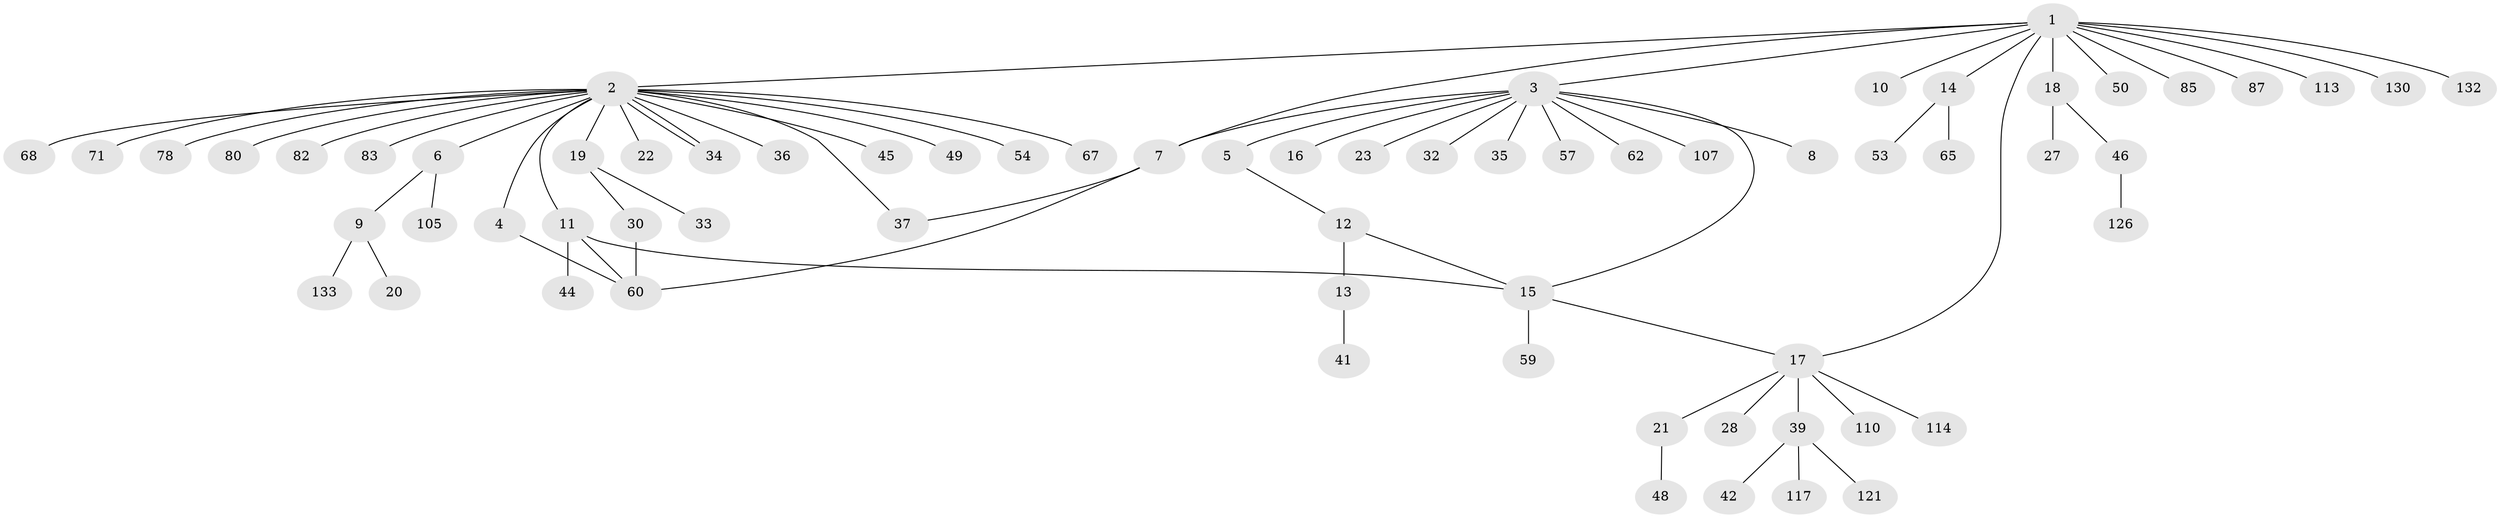 // original degree distribution, {13: 0.007352941176470588, 20: 0.007352941176470588, 12: 0.007352941176470588, 2: 0.20588235294117646, 3: 0.07352941176470588, 6: 0.014705882352941176, 1: 0.6029411764705882, 8: 0.014705882352941176, 10: 0.007352941176470588, 4: 0.03676470588235294, 5: 0.014705882352941176, 7: 0.007352941176470588}
// Generated by graph-tools (version 1.1) at 2025/14/03/09/25 04:14:29]
// undirected, 68 vertices, 76 edges
graph export_dot {
graph [start="1"]
  node [color=gray90,style=filled];
  1;
  2;
  3;
  4;
  5;
  6;
  7 [super="+61+98+129"];
  8;
  9 [super="+26+29+81+122+89+38"];
  10;
  11 [super="+119+124+70+72+64+52+47"];
  12;
  13 [super="+31+88"];
  14;
  15 [super="+112+58"];
  16;
  17 [super="+43"];
  18 [super="+24"];
  19 [super="+25+116"];
  20;
  21;
  22;
  23 [super="+84"];
  27 [super="+73"];
  28 [super="+51"];
  30;
  32;
  33 [super="+55+90+77"];
  34;
  35;
  36 [super="+95"];
  37 [super="+125"];
  39 [super="+40"];
  41;
  42 [super="+66"];
  44;
  45;
  46;
  48;
  49 [super="+63"];
  50;
  53;
  54;
  57;
  59;
  60 [super="+74+102+93+69"];
  62;
  65;
  67;
  68;
  71;
  78;
  80;
  82;
  83;
  85;
  87;
  105;
  107;
  110;
  113;
  114;
  117;
  121;
  126;
  130;
  132;
  133;
  1 -- 2;
  1 -- 3;
  1 -- 7;
  1 -- 10;
  1 -- 14;
  1 -- 17;
  1 -- 18;
  1 -- 50;
  1 -- 85;
  1 -- 87;
  1 -- 113;
  1 -- 130;
  1 -- 132;
  2 -- 4;
  2 -- 6;
  2 -- 11;
  2 -- 19;
  2 -- 22;
  2 -- 34;
  2 -- 34;
  2 -- 36;
  2 -- 37;
  2 -- 45;
  2 -- 49;
  2 -- 54;
  2 -- 67;
  2 -- 68;
  2 -- 71;
  2 -- 78;
  2 -- 80;
  2 -- 82;
  2 -- 83;
  3 -- 5;
  3 -- 7;
  3 -- 8;
  3 -- 15;
  3 -- 16;
  3 -- 23;
  3 -- 32;
  3 -- 35;
  3 -- 57;
  3 -- 62;
  3 -- 107;
  4 -- 60;
  5 -- 12;
  6 -- 9;
  6 -- 105;
  7 -- 37;
  7 -- 60;
  9 -- 20;
  9 -- 133;
  11 -- 44;
  11 -- 15;
  11 -- 60;
  12 -- 13;
  12 -- 15;
  13 -- 41;
  14 -- 53;
  14 -- 65;
  15 -- 17;
  15 -- 59;
  17 -- 21;
  17 -- 28;
  17 -- 39;
  17 -- 110;
  17 -- 114;
  18 -- 46;
  18 -- 27;
  19 -- 33;
  19 -- 30;
  21 -- 48;
  30 -- 60;
  39 -- 42;
  39 -- 117;
  39 -- 121;
  46 -- 126;
}
